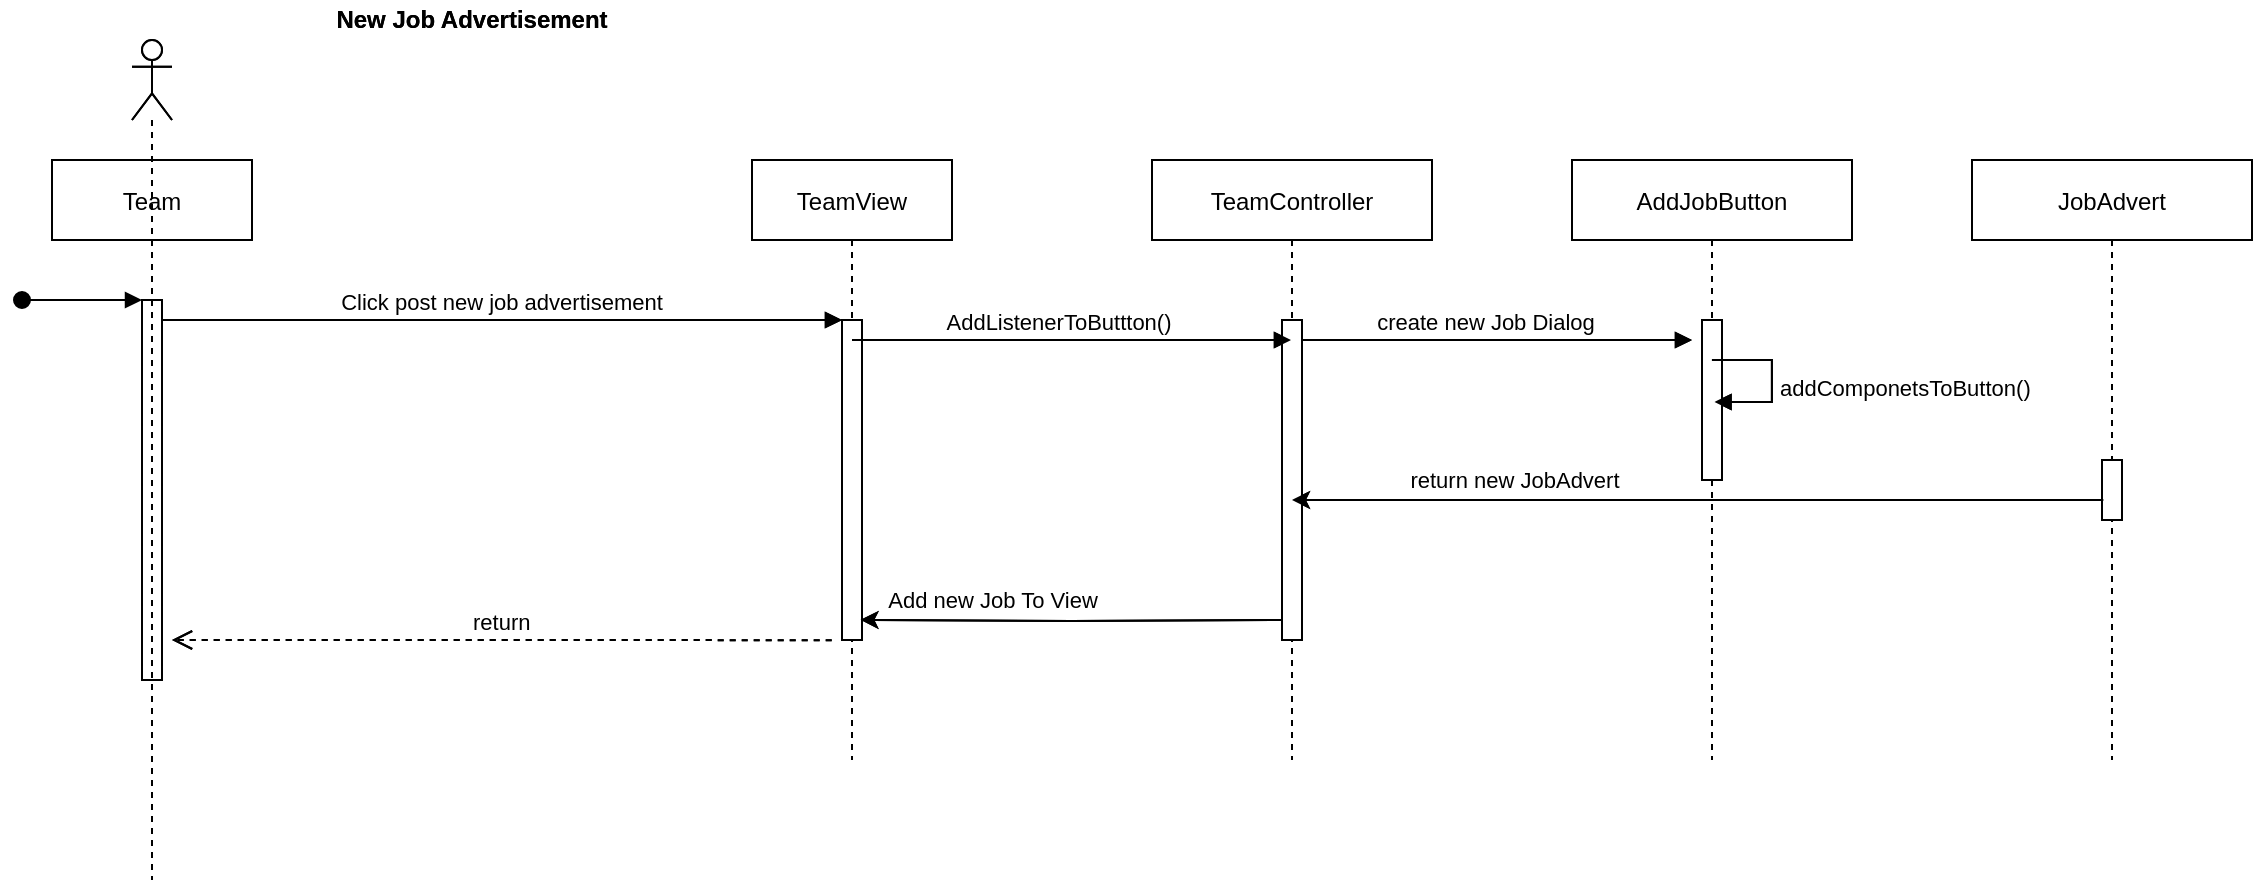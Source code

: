 <mxfile version="14.7.0" type="github"><diagram id="jKmn4Icn7JftmT01J6l1" name="Page-1"><mxGraphModel dx="1131" dy="531" grid="1" gridSize="10" guides="1" tooltips="1" connect="1" arrows="1" fold="1" page="1" pageScale="1" pageWidth="827" pageHeight="1169" math="0" shadow="0"><root><mxCell id="0"/><mxCell id="1" parent="0"/><mxCell id="OjWqt4mIscHvMaKcQRFs-272" value="Team" style="shape=umlLifeline;perimeter=lifelinePerimeter;container=1;collapsible=0;recursiveResize=0;rounded=0;shadow=0;strokeWidth=1;" vertex="1" parent="1"><mxGeometry x="60" y="570" width="100" height="360" as="geometry"/></mxCell><mxCell id="OjWqt4mIscHvMaKcQRFs-273" value="" style="points=[];perimeter=orthogonalPerimeter;rounded=0;shadow=0;strokeWidth=1;" vertex="1" parent="OjWqt4mIscHvMaKcQRFs-272"><mxGeometry x="45" y="70" width="10" height="190" as="geometry"/></mxCell><mxCell id="OjWqt4mIscHvMaKcQRFs-274" value="" style="verticalAlign=bottom;startArrow=oval;endArrow=block;startSize=8;shadow=0;strokeWidth=1;" edge="1" parent="OjWqt4mIscHvMaKcQRFs-272" target="OjWqt4mIscHvMaKcQRFs-273"><mxGeometry relative="1" as="geometry"><mxPoint x="-15" y="70" as="sourcePoint"/></mxGeometry></mxCell><mxCell id="OjWqt4mIscHvMaKcQRFs-275" value="TeamView" style="shape=umlLifeline;perimeter=lifelinePerimeter;container=1;collapsible=0;recursiveResize=0;rounded=0;shadow=0;strokeWidth=1;" vertex="1" parent="1"><mxGeometry x="410" y="570" width="100" height="300" as="geometry"/></mxCell><mxCell id="OjWqt4mIscHvMaKcQRFs-276" value="" style="points=[];perimeter=orthogonalPerimeter;rounded=0;shadow=0;strokeWidth=1;" vertex="1" parent="OjWqt4mIscHvMaKcQRFs-275"><mxGeometry x="45" y="80" width="10" height="160" as="geometry"/></mxCell><mxCell id="OjWqt4mIscHvMaKcQRFs-277" value="Click post new job advertisement" style="verticalAlign=bottom;endArrow=block;entryX=0;entryY=0;shadow=0;strokeWidth=1;" edge="1" parent="1" source="OjWqt4mIscHvMaKcQRFs-273" target="OjWqt4mIscHvMaKcQRFs-276"><mxGeometry relative="1" as="geometry"><mxPoint x="215" y="650" as="sourcePoint"/><mxPoint as="offset"/></mxGeometry></mxCell><mxCell id="OjWqt4mIscHvMaKcQRFs-278" value="TeamController" style="shape=umlLifeline;perimeter=lifelinePerimeter;container=1;collapsible=0;recursiveResize=0;rounded=0;shadow=0;strokeWidth=1;" vertex="1" parent="1"><mxGeometry x="610" y="570" width="140" height="300" as="geometry"/></mxCell><mxCell id="OjWqt4mIscHvMaKcQRFs-279" value="" style="points=[];perimeter=orthogonalPerimeter;rounded=0;shadow=0;strokeWidth=1;" vertex="1" parent="OjWqt4mIscHvMaKcQRFs-278"><mxGeometry x="65" y="80" width="10" height="160" as="geometry"/></mxCell><mxCell id="OjWqt4mIscHvMaKcQRFs-280" value="AddListenerToButtton()" style="verticalAlign=bottom;endArrow=block;shadow=0;strokeWidth=1;" edge="1" parent="1" source="OjWqt4mIscHvMaKcQRFs-275" target="OjWqt4mIscHvMaKcQRFs-278"><mxGeometry x="-0.058" relative="1" as="geometry"><mxPoint x="460" y="660.0" as="sourcePoint"/><mxPoint x="630" y="660" as="targetPoint"/><mxPoint as="offset"/><Array as="points"><mxPoint x="550" y="660"/></Array></mxGeometry></mxCell><mxCell id="OjWqt4mIscHvMaKcQRFs-281" value="" style="shape=umlLifeline;participant=umlActor;perimeter=lifelinePerimeter;whiteSpace=wrap;html=1;container=1;collapsible=0;recursiveResize=0;verticalAlign=top;spacingTop=36;outlineConnect=0;" vertex="1" parent="1"><mxGeometry x="100" y="510" width="20" height="320" as="geometry"/></mxCell><mxCell id="OjWqt4mIscHvMaKcQRFs-282" value="AddJobButton" style="shape=umlLifeline;perimeter=lifelinePerimeter;container=1;collapsible=0;recursiveResize=0;rounded=0;shadow=0;strokeWidth=1;" vertex="1" parent="1"><mxGeometry x="820" y="570" width="140" height="300" as="geometry"/></mxCell><mxCell id="OjWqt4mIscHvMaKcQRFs-283" value="" style="points=[];perimeter=orthogonalPerimeter;rounded=0;shadow=0;strokeWidth=1;" vertex="1" parent="OjWqt4mIscHvMaKcQRFs-282"><mxGeometry x="65" y="80" width="10" height="80" as="geometry"/></mxCell><mxCell id="OjWqt4mIscHvMaKcQRFs-284" value="create new Job Dialog" style="verticalAlign=bottom;endArrow=block;shadow=0;strokeWidth=1;" edge="1" parent="1"><mxGeometry x="-0.058" relative="1" as="geometry"><mxPoint x="685.004" y="660" as="sourcePoint"/><mxPoint x="880" y="660" as="targetPoint"/><mxPoint as="offset"/><Array as="points"><mxPoint x="775.68" y="660"/></Array></mxGeometry></mxCell><mxCell id="OjWqt4mIscHvMaKcQRFs-285" value="&lt;b&gt;New Job Advertisement&lt;/b&gt;" style="text;html=1;strokeColor=none;fillColor=none;align=center;verticalAlign=middle;whiteSpace=wrap;rounded=0;" vertex="1" parent="1"><mxGeometry x="170" y="490" width="200" height="20" as="geometry"/></mxCell><mxCell id="OjWqt4mIscHvMaKcQRFs-286" value="addComponetsToButton()" style="edgeStyle=orthogonalEdgeStyle;html=1;align=left;spacingLeft=2;endArrow=block;rounded=0;entryX=1.129;entryY=0.775;entryDx=0;entryDy=0;entryPerimeter=0;" edge="1" parent="1"><mxGeometry x="0.114" relative="1" as="geometry"><mxPoint x="890.97" y="670" as="sourcePoint"/><Array as="points"><mxPoint x="889.97" y="670"/><mxPoint x="919.97" y="670"/><mxPoint x="919.97" y="691"/></Array><mxPoint x="891.26" y="691" as="targetPoint"/><mxPoint as="offset"/></mxGeometry></mxCell><mxCell id="OjWqt4mIscHvMaKcQRFs-287" value="JobAdvert" style="shape=umlLifeline;perimeter=lifelinePerimeter;container=1;collapsible=0;recursiveResize=0;rounded=0;shadow=0;strokeWidth=1;" vertex="1" parent="1"><mxGeometry x="1020" y="570" width="140" height="300" as="geometry"/></mxCell><mxCell id="OjWqt4mIscHvMaKcQRFs-288" value="" style="points=[];perimeter=orthogonalPerimeter;rounded=0;shadow=0;strokeWidth=1;" vertex="1" parent="OjWqt4mIscHvMaKcQRFs-287"><mxGeometry x="65" y="150" width="10" height="30" as="geometry"/></mxCell><mxCell id="OjWqt4mIscHvMaKcQRFs-289" value="return new JobAdvert" style="edgeStyle=orthogonalEdgeStyle;rounded=0;orthogonalLoop=1;jettySize=auto;html=1;" edge="1" parent="1" target="OjWqt4mIscHvMaKcQRFs-278"><mxGeometry x="0.455" y="-10" relative="1" as="geometry"><Array as="points"><mxPoint x="860" y="740"/><mxPoint x="860" y="740"/></Array><mxPoint as="offset"/><mxPoint x="1085.68" y="739.999" as="sourcePoint"/><mxPoint x="870.004" y="739.999" as="targetPoint"/></mxGeometry></mxCell><mxCell id="OjWqt4mIscHvMaKcQRFs-290" value="Add new Job To View" style="edgeStyle=orthogonalEdgeStyle;rounded=0;orthogonalLoop=1;jettySize=auto;html=1;entryX=0.924;entryY=0.937;entryDx=0;entryDy=0;entryPerimeter=0;" edge="1" parent="1" target="OjWqt4mIscHvMaKcQRFs-276"><mxGeometry x="0.373" y="-10" relative="1" as="geometry"><Array as="points"/><mxPoint x="-1" as="offset"/><mxPoint x="675" y="800" as="sourcePoint"/><mxPoint x="474" y="800" as="targetPoint"/></mxGeometry></mxCell><mxCell id="OjWqt4mIscHvMaKcQRFs-291" value="return" style="verticalAlign=bottom;endArrow=open;dashed=1;endSize=8;exitX=-0.014;exitY=0.751;shadow=0;strokeWidth=1;exitDx=0;exitDy=0;exitPerimeter=0;" edge="1" parent="1"><mxGeometry relative="1" as="geometry"><mxPoint x="120" y="810" as="targetPoint"/><Array as="points"><mxPoint x="355" y="810"/></Array><mxPoint x="449.86" y="810.16" as="sourcePoint"/></mxGeometry></mxCell><mxCell id="OjWqt4mIscHvMaKcQRFs-292" value="" style="points=[];perimeter=orthogonalPerimeter;rounded=0;shadow=0;strokeWidth=1;" vertex="1" parent="1"><mxGeometry x="105" y="640" width="10" height="190" as="geometry"/></mxCell><mxCell id="OjWqt4mIscHvMaKcQRFs-293" value="TeamView" style="shape=umlLifeline;perimeter=lifelinePerimeter;container=1;collapsible=0;recursiveResize=0;rounded=0;shadow=0;strokeWidth=1;" vertex="1" parent="1"><mxGeometry x="410" y="570" width="100" height="300" as="geometry"/></mxCell><mxCell id="OjWqt4mIscHvMaKcQRFs-294" value="" style="points=[];perimeter=orthogonalPerimeter;rounded=0;shadow=0;strokeWidth=1;" vertex="1" parent="OjWqt4mIscHvMaKcQRFs-293"><mxGeometry x="45" y="80" width="10" height="160" as="geometry"/></mxCell><mxCell id="OjWqt4mIscHvMaKcQRFs-295" value="Click post new job advertisement" style="verticalAlign=bottom;endArrow=block;entryX=0;entryY=0;shadow=0;strokeWidth=1;" edge="1" parent="1" source="OjWqt4mIscHvMaKcQRFs-292" target="OjWqt4mIscHvMaKcQRFs-294"><mxGeometry relative="1" as="geometry"><mxPoint x="215" y="650" as="sourcePoint"/><mxPoint as="offset"/></mxGeometry></mxCell><mxCell id="OjWqt4mIscHvMaKcQRFs-296" value="TeamController" style="shape=umlLifeline;perimeter=lifelinePerimeter;container=1;collapsible=0;recursiveResize=0;rounded=0;shadow=0;strokeWidth=1;" vertex="1" parent="1"><mxGeometry x="610" y="570" width="140" height="300" as="geometry"/></mxCell><mxCell id="OjWqt4mIscHvMaKcQRFs-297" value="" style="points=[];perimeter=orthogonalPerimeter;rounded=0;shadow=0;strokeWidth=1;" vertex="1" parent="OjWqt4mIscHvMaKcQRFs-296"><mxGeometry x="65" y="80" width="10" height="160" as="geometry"/></mxCell><mxCell id="OjWqt4mIscHvMaKcQRFs-298" value="AddListenerToButtton()" style="verticalAlign=bottom;endArrow=block;shadow=0;strokeWidth=1;" edge="1" parent="1" source="OjWqt4mIscHvMaKcQRFs-293" target="OjWqt4mIscHvMaKcQRFs-296"><mxGeometry x="-0.058" relative="1" as="geometry"><mxPoint x="460" y="660.0" as="sourcePoint"/><mxPoint x="630" y="660" as="targetPoint"/><mxPoint as="offset"/><Array as="points"><mxPoint x="550" y="660"/></Array></mxGeometry></mxCell><mxCell id="OjWqt4mIscHvMaKcQRFs-299" value="" style="shape=umlLifeline;participant=umlActor;perimeter=lifelinePerimeter;whiteSpace=wrap;html=1;container=1;collapsible=0;recursiveResize=0;verticalAlign=top;spacingTop=36;outlineConnect=0;" vertex="1" parent="1"><mxGeometry x="100" y="510" width="20" height="320" as="geometry"/></mxCell><mxCell id="OjWqt4mIscHvMaKcQRFs-300" value="AddJobButton" style="shape=umlLifeline;perimeter=lifelinePerimeter;container=1;collapsible=0;recursiveResize=0;rounded=0;shadow=0;strokeWidth=1;" vertex="1" parent="1"><mxGeometry x="820" y="570" width="140" height="300" as="geometry"/></mxCell><mxCell id="OjWqt4mIscHvMaKcQRFs-301" value="" style="points=[];perimeter=orthogonalPerimeter;rounded=0;shadow=0;strokeWidth=1;" vertex="1" parent="OjWqt4mIscHvMaKcQRFs-300"><mxGeometry x="65" y="80" width="10" height="80" as="geometry"/></mxCell><mxCell id="OjWqt4mIscHvMaKcQRFs-302" value="create new Job Dialog" style="verticalAlign=bottom;endArrow=block;shadow=0;strokeWidth=1;" edge="1" parent="1"><mxGeometry x="-0.058" relative="1" as="geometry"><mxPoint x="685.004" y="660" as="sourcePoint"/><mxPoint x="880" y="660" as="targetPoint"/><mxPoint as="offset"/><Array as="points"><mxPoint x="775.68" y="660"/></Array></mxGeometry></mxCell><mxCell id="OjWqt4mIscHvMaKcQRFs-303" value="&lt;b&gt;New Job Advertisement&lt;/b&gt;" style="text;html=1;strokeColor=none;fillColor=none;align=center;verticalAlign=middle;whiteSpace=wrap;rounded=0;" vertex="1" parent="1"><mxGeometry x="170" y="490" width="200" height="20" as="geometry"/></mxCell><mxCell id="OjWqt4mIscHvMaKcQRFs-304" value="addComponetsToButton()" style="edgeStyle=orthogonalEdgeStyle;html=1;align=left;spacingLeft=2;endArrow=block;rounded=0;entryX=1.129;entryY=0.775;entryDx=0;entryDy=0;entryPerimeter=0;" edge="1" parent="1"><mxGeometry x="0.114" relative="1" as="geometry"><mxPoint x="890.97" y="670" as="sourcePoint"/><Array as="points"><mxPoint x="889.97" y="670"/><mxPoint x="919.97" y="670"/><mxPoint x="919.97" y="691"/></Array><mxPoint x="891.26" y="691" as="targetPoint"/><mxPoint as="offset"/></mxGeometry></mxCell><mxCell id="OjWqt4mIscHvMaKcQRFs-305" value="JobAdvert" style="shape=umlLifeline;perimeter=lifelinePerimeter;container=1;collapsible=0;recursiveResize=0;rounded=0;shadow=0;strokeWidth=1;" vertex="1" parent="1"><mxGeometry x="1020" y="570" width="140" height="300" as="geometry"/></mxCell><mxCell id="OjWqt4mIscHvMaKcQRFs-306" value="" style="points=[];perimeter=orthogonalPerimeter;rounded=0;shadow=0;strokeWidth=1;" vertex="1" parent="OjWqt4mIscHvMaKcQRFs-305"><mxGeometry x="65" y="150" width="10" height="30" as="geometry"/></mxCell><mxCell id="OjWqt4mIscHvMaKcQRFs-307" value="return new JobAdvert" style="edgeStyle=orthogonalEdgeStyle;rounded=0;orthogonalLoop=1;jettySize=auto;html=1;" edge="1" parent="1" target="OjWqt4mIscHvMaKcQRFs-296"><mxGeometry x="0.455" y="-10" relative="1" as="geometry"><Array as="points"><mxPoint x="860" y="740"/><mxPoint x="860" y="740"/></Array><mxPoint as="offset"/><mxPoint x="1085.68" y="739.999" as="sourcePoint"/><mxPoint x="870.004" y="739.999" as="targetPoint"/></mxGeometry></mxCell><mxCell id="OjWqt4mIscHvMaKcQRFs-308" value="Add new Job To View" style="edgeStyle=orthogonalEdgeStyle;rounded=0;orthogonalLoop=1;jettySize=auto;html=1;entryX=0.924;entryY=0.937;entryDx=0;entryDy=0;entryPerimeter=0;" edge="1" parent="1" target="OjWqt4mIscHvMaKcQRFs-294"><mxGeometry x="0.373" y="-10" relative="1" as="geometry"><Array as="points"/><mxPoint x="-1" as="offset"/><mxPoint x="675" y="800" as="sourcePoint"/><mxPoint x="474" y="800" as="targetPoint"/></mxGeometry></mxCell><mxCell id="OjWqt4mIscHvMaKcQRFs-309" value="return" style="verticalAlign=bottom;endArrow=open;dashed=1;endSize=8;exitX=-0.014;exitY=0.751;shadow=0;strokeWidth=1;exitDx=0;exitDy=0;exitPerimeter=0;" edge="1" parent="1"><mxGeometry relative="1" as="geometry"><mxPoint x="120" y="810" as="targetPoint"/><Array as="points"><mxPoint x="355" y="810"/></Array><mxPoint x="449.86" y="810.16" as="sourcePoint"/></mxGeometry></mxCell></root></mxGraphModel></diagram></mxfile>